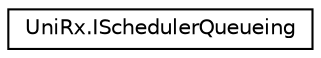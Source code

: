 digraph "Graphical Class Hierarchy"
{
 // LATEX_PDF_SIZE
  edge [fontname="Helvetica",fontsize="10",labelfontname="Helvetica",labelfontsize="10"];
  node [fontname="Helvetica",fontsize="10",shape=record];
  rankdir="LR";
  Node0 [label="UniRx.ISchedulerQueueing",height=0.2,width=0.4,color="black", fillcolor="white", style="filled",URL="$interface_uni_rx_1_1_i_scheduler_queueing.html",tooltip=" "];
}
